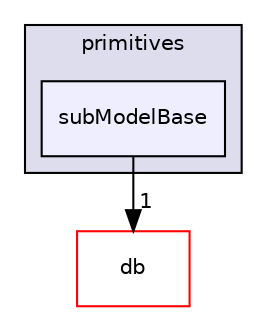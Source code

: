 digraph "src/OpenFOAM/primitives/subModelBase" {
  bgcolor=transparent;
  compound=true
  node [ fontsize="10", fontname="Helvetica"];
  edge [ labelfontsize="10", labelfontname="Helvetica"];
  subgraph clusterdir_3e50f45338116b169052b428016851aa {
    graph [ bgcolor="#ddddee", pencolor="black", label="primitives" fontname="Helvetica", fontsize="10", URL="dir_3e50f45338116b169052b428016851aa.html"]
  dir_a5ab764987886a96b81db1b910e5c021 [shape=box, label="subModelBase", style="filled", fillcolor="#eeeeff", pencolor="black", URL="dir_a5ab764987886a96b81db1b910e5c021.html"];
  }
  dir_63c634f7a7cfd679ac26c67fb30fc32f [shape=box label="db" color="red" URL="dir_63c634f7a7cfd679ac26c67fb30fc32f.html"];
  dir_a5ab764987886a96b81db1b910e5c021->dir_63c634f7a7cfd679ac26c67fb30fc32f [headlabel="1", labeldistance=1.5 headhref="dir_002387_001944.html"];
}
